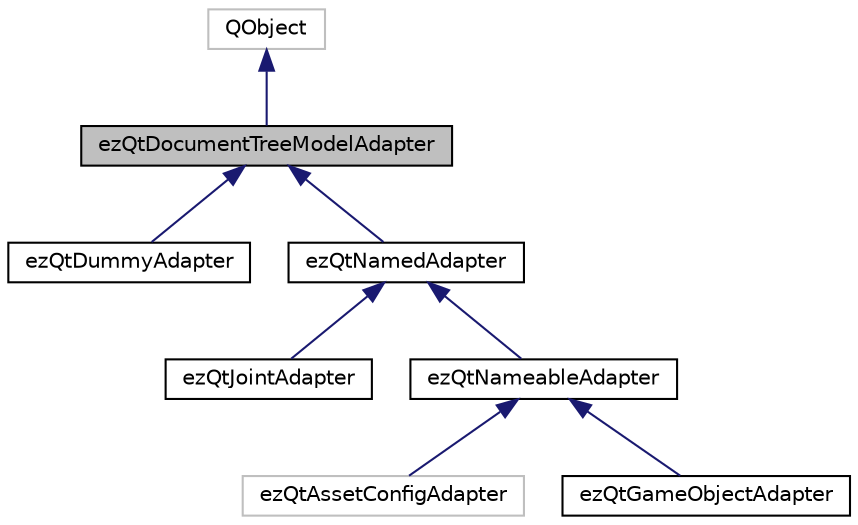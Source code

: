digraph "ezQtDocumentTreeModelAdapter"
{
 // LATEX_PDF_SIZE
  edge [fontname="Helvetica",fontsize="10",labelfontname="Helvetica",labelfontsize="10"];
  node [fontname="Helvetica",fontsize="10",shape=record];
  Node1 [label="ezQtDocumentTreeModelAdapter",height=0.2,width=0.4,color="black", fillcolor="grey75", style="filled", fontcolor="black",tooltip="Adapter that defines data for specific type in the ezQtDocumentTreeModel."];
  Node2 -> Node1 [dir="back",color="midnightblue",fontsize="10",style="solid",fontname="Helvetica"];
  Node2 [label="QObject",height=0.2,width=0.4,color="grey75", fillcolor="white", style="filled",tooltip=" "];
  Node1 -> Node3 [dir="back",color="midnightblue",fontsize="10",style="solid",fontname="Helvetica"];
  Node3 [label="ezQtDummyAdapter",height=0.2,width=0.4,color="black", fillcolor="white", style="filled",URL="$d4/dd0/classez_qt_dummy_adapter.htm",tooltip="Convenience class that returns the typename as Qt::DisplayRole. Use this for testing or for the docum..."];
  Node1 -> Node4 [dir="back",color="midnightblue",fontsize="10",style="solid",fontname="Helvetica"];
  Node4 [label="ezQtNamedAdapter",height=0.2,width=0.4,color="black", fillcolor="white", style="filled",URL="$dd/d80/classez_qt_named_adapter.htm",tooltip="Convenience class that implements getting the name via a property on the object."];
  Node4 -> Node5 [dir="back",color="midnightblue",fontsize="10",style="solid",fontname="Helvetica"];
  Node5 [label="ezQtJointAdapter",height=0.2,width=0.4,color="black", fillcolor="white", style="filled",URL="$dc/d9f/classez_qt_joint_adapter.htm",tooltip=" "];
  Node4 -> Node6 [dir="back",color="midnightblue",fontsize="10",style="solid",fontname="Helvetica"];
  Node6 [label="ezQtNameableAdapter",height=0.2,width=0.4,color="black", fillcolor="white", style="filled",URL="$d8/d99/classez_qt_nameable_adapter.htm",tooltip="Convenience class that implements setting the name via a property on the object."];
  Node6 -> Node7 [dir="back",color="midnightblue",fontsize="10",style="solid",fontname="Helvetica"];
  Node7 [label="ezQtAssetConfigAdapter",height=0.2,width=0.4,color="grey75", fillcolor="white", style="filled",tooltip=" "];
  Node6 -> Node8 [dir="back",color="midnightblue",fontsize="10",style="solid",fontname="Helvetica"];
  Node8 [label="ezQtGameObjectAdapter",height=0.2,width=0.4,color="black", fillcolor="white", style="filled",URL="$d5/d0f/classez_qt_game_object_adapter.htm",tooltip=" "];
}
